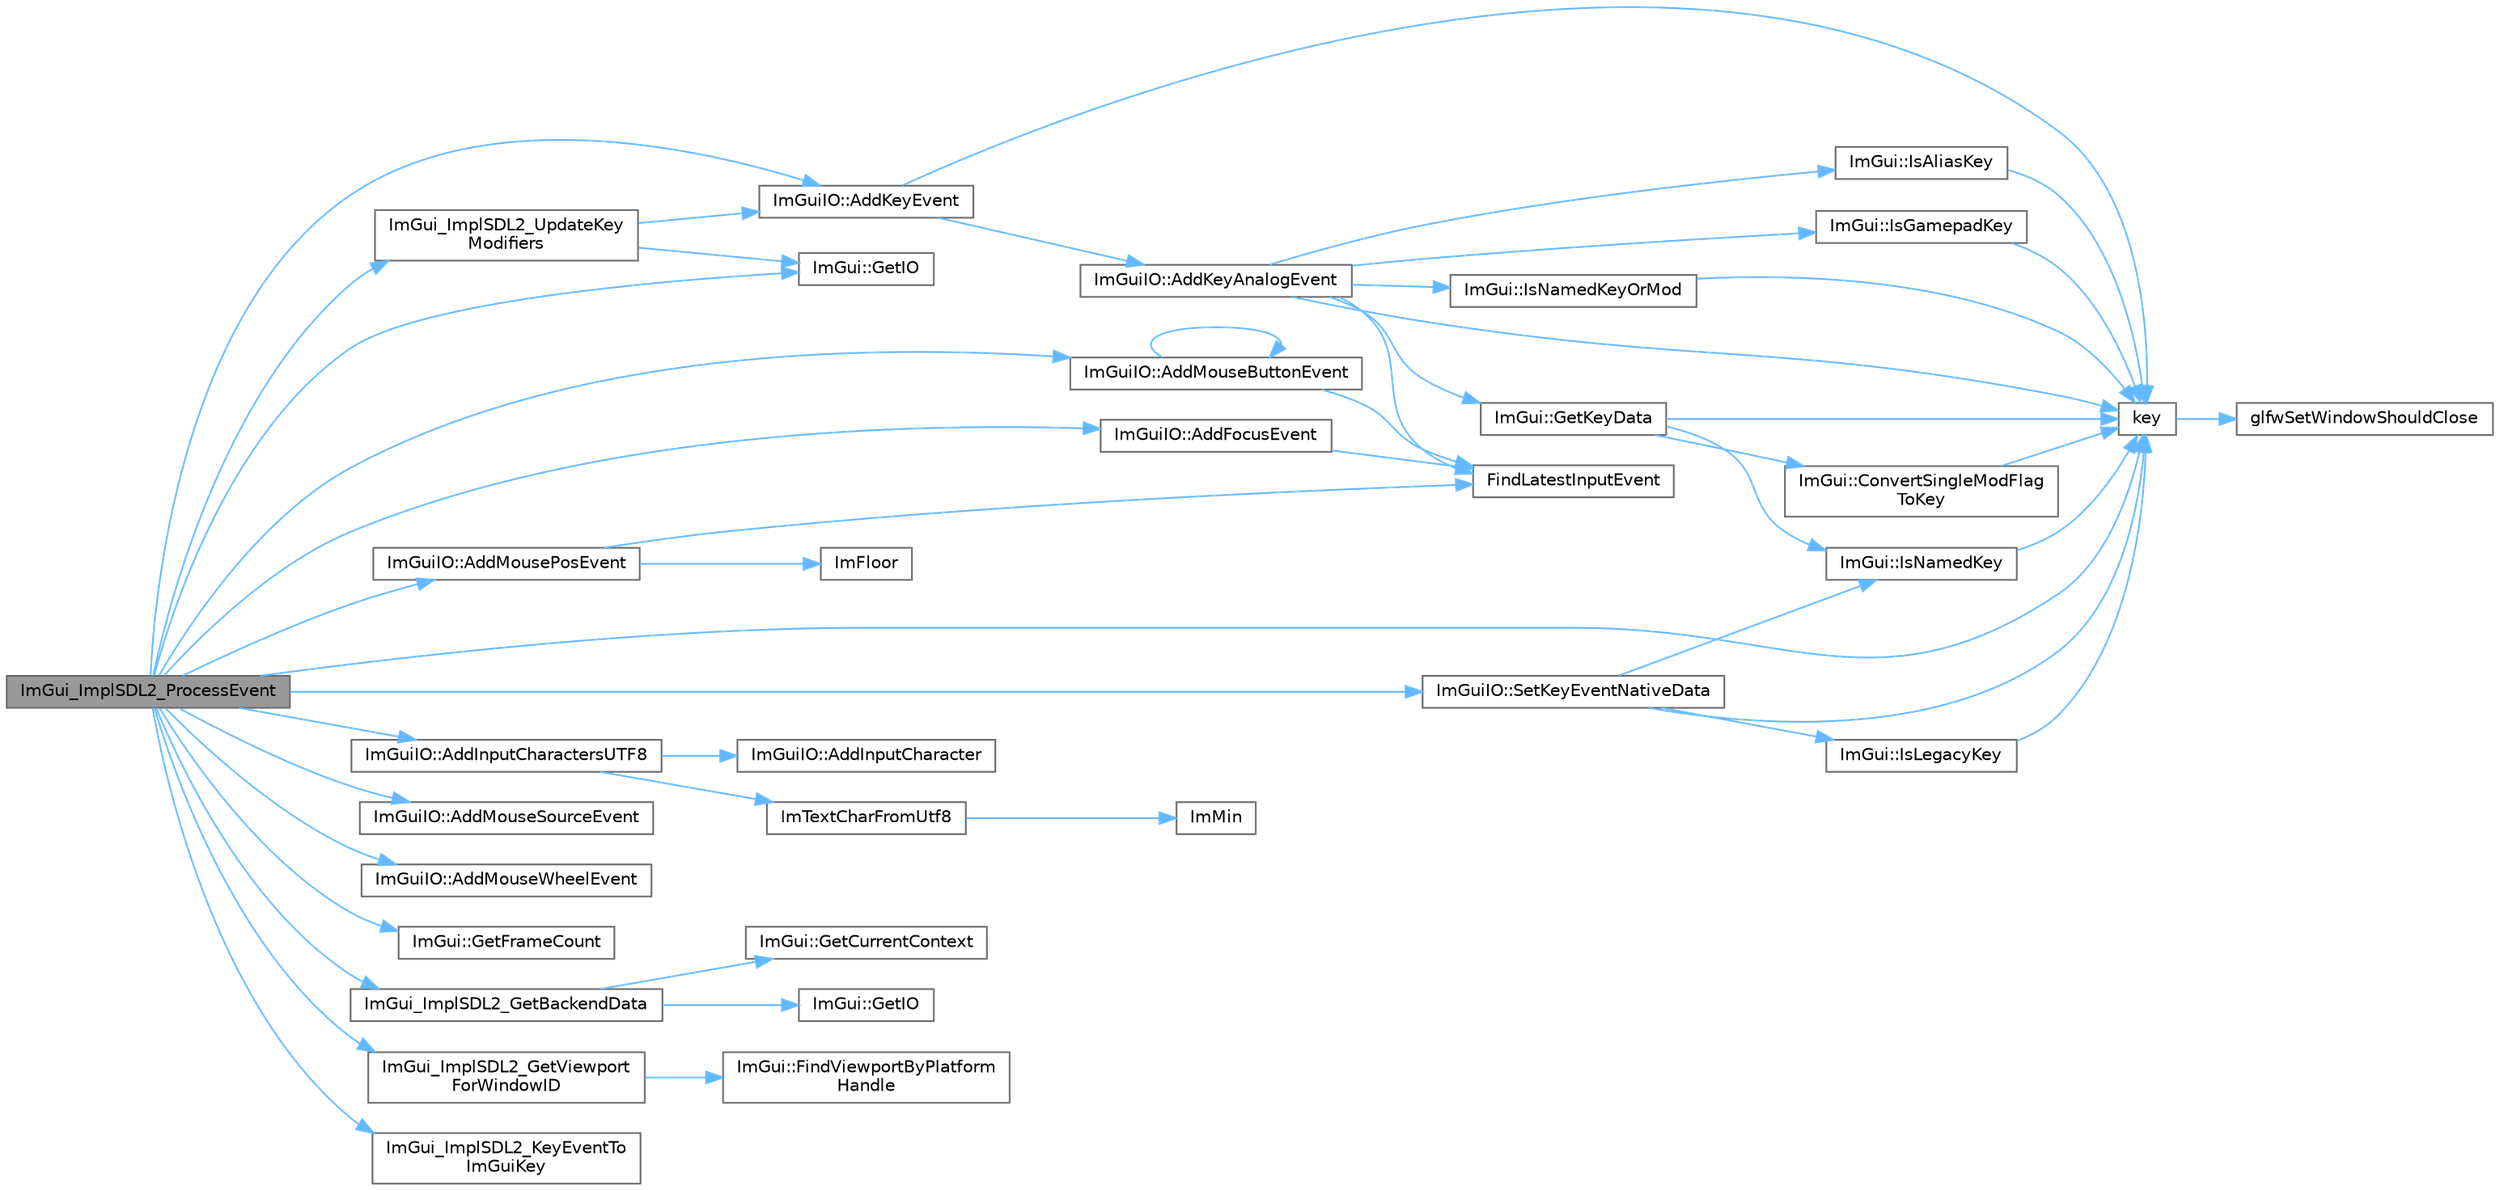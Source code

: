 digraph "ImGui_ImplSDL2_ProcessEvent"
{
 // LATEX_PDF_SIZE
  bgcolor="transparent";
  edge [fontname=Helvetica,fontsize=10,labelfontname=Helvetica,labelfontsize=10];
  node [fontname=Helvetica,fontsize=10,shape=box,height=0.2,width=0.4];
  rankdir="LR";
  Node1 [id="Node000001",label="ImGui_ImplSDL2_ProcessEvent",height=0.2,width=0.4,color="gray40", fillcolor="grey60", style="filled", fontcolor="black",tooltip=" "];
  Node1 -> Node2 [id="edge50_Node000001_Node000002",color="steelblue1",style="solid",tooltip=" "];
  Node2 [id="Node000002",label="ImGuiIO::AddFocusEvent",height=0.2,width=0.4,color="grey40", fillcolor="white", style="filled",URL="$struct_im_gui_i_o.html#a051243815ff6305cdcd3db8f84c2dfef",tooltip=" "];
  Node2 -> Node3 [id="edge51_Node000002_Node000003",color="steelblue1",style="solid",tooltip=" "];
  Node3 [id="Node000003",label="FindLatestInputEvent",height=0.2,width=0.4,color="grey40", fillcolor="white", style="filled",URL="$imgui_8cpp.html#ac07ec3acbc8eefe52f805b1ed55f670a",tooltip=" "];
  Node1 -> Node4 [id="edge52_Node000001_Node000004",color="steelblue1",style="solid",tooltip=" "];
  Node4 [id="Node000004",label="ImGuiIO::AddInputCharactersUTF8",height=0.2,width=0.4,color="grey40", fillcolor="white", style="filled",URL="$struct_im_gui_i_o.html#abf60d6dc365fab19136059f64680bdcc",tooltip=" "];
  Node4 -> Node5 [id="edge53_Node000004_Node000005",color="steelblue1",style="solid",tooltip=" "];
  Node5 [id="Node000005",label="ImGuiIO::AddInputCharacter",height=0.2,width=0.4,color="grey40", fillcolor="white", style="filled",URL="$struct_im_gui_i_o.html#a0ded7ab1043ea14b65e1d81819878ccc",tooltip=" "];
  Node4 -> Node6 [id="edge54_Node000004_Node000006",color="steelblue1",style="solid",tooltip=" "];
  Node6 [id="Node000006",label="ImTextCharFromUtf8",height=0.2,width=0.4,color="grey40", fillcolor="white", style="filled",URL="$imgui_8cpp.html#abee86973b9888938f748a7850c2c0ff3",tooltip=" "];
  Node6 -> Node7 [id="edge55_Node000006_Node000007",color="steelblue1",style="solid",tooltip=" "];
  Node7 [id="Node000007",label="ImMin",height=0.2,width=0.4,color="grey40", fillcolor="white", style="filled",URL="$imgui__internal_8h.html#a7f9d7828066a9d61b5630adcdf4655d3",tooltip=" "];
  Node1 -> Node8 [id="edge56_Node000001_Node000008",color="steelblue1",style="solid",tooltip=" "];
  Node8 [id="Node000008",label="ImGuiIO::AddKeyEvent",height=0.2,width=0.4,color="grey40", fillcolor="white", style="filled",URL="$struct_im_gui_i_o.html#a50c3ab6883647aacdf5153a4dbe2cdbe",tooltip=" "];
  Node8 -> Node9 [id="edge57_Node000008_Node000009",color="steelblue1",style="solid",tooltip=" "];
  Node9 [id="Node000009",label="ImGuiIO::AddKeyAnalogEvent",height=0.2,width=0.4,color="grey40", fillcolor="white", style="filled",URL="$struct_im_gui_i_o.html#ac88dcffd1c6785d00eedd5616315e48c",tooltip=" "];
  Node9 -> Node3 [id="edge58_Node000009_Node000003",color="steelblue1",style="solid",tooltip=" "];
  Node9 -> Node10 [id="edge59_Node000009_Node000010",color="steelblue1",style="solid",tooltip=" "];
  Node10 [id="Node000010",label="ImGui::GetKeyData",height=0.2,width=0.4,color="grey40", fillcolor="white", style="filled",URL="$namespace_im_gui.html#a6d32d70d6beb45537b605508b78216c3",tooltip=" "];
  Node10 -> Node11 [id="edge60_Node000010_Node000011",color="steelblue1",style="solid",tooltip=" "];
  Node11 [id="Node000011",label="ImGui::ConvertSingleModFlag\lToKey",height=0.2,width=0.4,color="grey40", fillcolor="white", style="filled",URL="$namespace_im_gui.html#ad540a8f07e5834f77f76a84626cdc70e",tooltip=" "];
  Node11 -> Node12 [id="edge61_Node000011_Node000012",color="steelblue1",style="solid",tooltip=" "];
  Node12 [id="Node000012",label="key",height=0.2,width=0.4,color="grey40", fillcolor="white", style="filled",URL="$gears_8c.html#accd6b5b92b78666e36543412d4ac14cd",tooltip=" "];
  Node12 -> Node13 [id="edge62_Node000012_Node000013",color="steelblue1",style="solid",tooltip=" "];
  Node13 [id="Node000013",label="glfwSetWindowShouldClose",height=0.2,width=0.4,color="grey40", fillcolor="white", style="filled",URL="$group__window.html#ga1cadeda7a1e2f224e06a8415d30741aa",tooltip="Sets the close flag of the specified window."];
  Node10 -> Node14 [id="edge63_Node000010_Node000014",color="steelblue1",style="solid",tooltip=" "];
  Node14 [id="Node000014",label="ImGui::IsNamedKey",height=0.2,width=0.4,color="grey40", fillcolor="white", style="filled",URL="$namespace_im_gui.html#a1e6a2ce7696a25d0dd0cf318e3b48a33",tooltip=" "];
  Node14 -> Node12 [id="edge64_Node000014_Node000012",color="steelblue1",style="solid",tooltip=" "];
  Node10 -> Node12 [id="edge65_Node000010_Node000012",color="steelblue1",style="solid",tooltip=" "];
  Node9 -> Node15 [id="edge66_Node000009_Node000015",color="steelblue1",style="solid",tooltip=" "];
  Node15 [id="Node000015",label="ImGui::IsAliasKey",height=0.2,width=0.4,color="grey40", fillcolor="white", style="filled",URL="$namespace_im_gui.html#ac8e09701fd3ff94f49df16ecd6526149",tooltip=" "];
  Node15 -> Node12 [id="edge67_Node000015_Node000012",color="steelblue1",style="solid",tooltip=" "];
  Node9 -> Node16 [id="edge68_Node000009_Node000016",color="steelblue1",style="solid",tooltip=" "];
  Node16 [id="Node000016",label="ImGui::IsGamepadKey",height=0.2,width=0.4,color="grey40", fillcolor="white", style="filled",URL="$namespace_im_gui.html#acbf72e4cb07d326caf3c9b2c29d543d6",tooltip=" "];
  Node16 -> Node12 [id="edge69_Node000016_Node000012",color="steelblue1",style="solid",tooltip=" "];
  Node9 -> Node17 [id="edge70_Node000009_Node000017",color="steelblue1",style="solid",tooltip=" "];
  Node17 [id="Node000017",label="ImGui::IsNamedKeyOrMod",height=0.2,width=0.4,color="grey40", fillcolor="white", style="filled",URL="$namespace_im_gui.html#ad97807fb804a4d11866e5bca7d08d59c",tooltip=" "];
  Node17 -> Node12 [id="edge71_Node000017_Node000012",color="steelblue1",style="solid",tooltip=" "];
  Node9 -> Node12 [id="edge72_Node000009_Node000012",color="steelblue1",style="solid",tooltip=" "];
  Node8 -> Node12 [id="edge73_Node000008_Node000012",color="steelblue1",style="solid",tooltip=" "];
  Node1 -> Node18 [id="edge74_Node000001_Node000018",color="steelblue1",style="solid",tooltip=" "];
  Node18 [id="Node000018",label="ImGuiIO::AddMouseButtonEvent",height=0.2,width=0.4,color="grey40", fillcolor="white", style="filled",URL="$struct_im_gui_i_o.html#a9fa5df74047424bb03d7cb29c6fb6ea1",tooltip=" "];
  Node18 -> Node18 [id="edge75_Node000018_Node000018",color="steelblue1",style="solid",tooltip=" "];
  Node18 -> Node3 [id="edge76_Node000018_Node000003",color="steelblue1",style="solid",tooltip=" "];
  Node1 -> Node19 [id="edge77_Node000001_Node000019",color="steelblue1",style="solid",tooltip=" "];
  Node19 [id="Node000019",label="ImGuiIO::AddMousePosEvent",height=0.2,width=0.4,color="grey40", fillcolor="white", style="filled",URL="$struct_im_gui_i_o.html#ab6423058bbb3503c3cf66e0e45ee606d",tooltip=" "];
  Node19 -> Node3 [id="edge78_Node000019_Node000003",color="steelblue1",style="solid",tooltip=" "];
  Node19 -> Node20 [id="edge79_Node000019_Node000020",color="steelblue1",style="solid",tooltip=" "];
  Node20 [id="Node000020",label="ImFloor",height=0.2,width=0.4,color="grey40", fillcolor="white", style="filled",URL="$imgui__internal_8h.html#a51a84b6be21807818b857a8565d97912",tooltip=" "];
  Node1 -> Node21 [id="edge80_Node000001_Node000021",color="steelblue1",style="solid",tooltip=" "];
  Node21 [id="Node000021",label="ImGuiIO::AddMouseSourceEvent",height=0.2,width=0.4,color="grey40", fillcolor="white", style="filled",URL="$struct_im_gui_i_o.html#adc3cac2515e40a80c6dc961800ed221f",tooltip=" "];
  Node1 -> Node22 [id="edge81_Node000001_Node000022",color="steelblue1",style="solid",tooltip=" "];
  Node22 [id="Node000022",label="ImGuiIO::AddMouseWheelEvent",height=0.2,width=0.4,color="grey40", fillcolor="white", style="filled",URL="$struct_im_gui_i_o.html#a3c5ad00141194e3a01c9efbcb53cd5a1",tooltip=" "];
  Node1 -> Node23 [id="edge82_Node000001_Node000023",color="steelblue1",style="solid",tooltip=" "];
  Node23 [id="Node000023",label="ImGui::GetFrameCount",height=0.2,width=0.4,color="grey40", fillcolor="white", style="filled",URL="$namespace_im_gui.html#a0180211f23fc10807dfc3d2f6e8681f9",tooltip=" "];
  Node1 -> Node24 [id="edge83_Node000001_Node000024",color="steelblue1",style="solid",tooltip=" "];
  Node24 [id="Node000024",label="ImGui::GetIO",height=0.2,width=0.4,color="grey40", fillcolor="white", style="filled",URL="$namespace_im_gui.html#a3179e560812f878f3961ce803a5d9302",tooltip=" "];
  Node1 -> Node25 [id="edge84_Node000001_Node000025",color="steelblue1",style="solid",tooltip=" "];
  Node25 [id="Node000025",label="ImGui_ImplSDL2_GetBackendData",height=0.2,width=0.4,color="grey40", fillcolor="white", style="filled",URL="$imgui__impl__sdl2_8cpp.html#a4cbf777d0d8d67b4637ff3ba69b4a16a",tooltip=" "];
  Node25 -> Node26 [id="edge85_Node000025_Node000026",color="steelblue1",style="solid",tooltip=" "];
  Node26 [id="Node000026",label="ImGui::GetCurrentContext",height=0.2,width=0.4,color="grey40", fillcolor="white", style="filled",URL="$namespace_im_gui.html#af557a6de5538099a0f6047eb994bbf42",tooltip=" "];
  Node25 -> Node27 [id="edge86_Node000025_Node000027",color="steelblue1",style="solid",tooltip=" "];
  Node27 [id="Node000027",label="ImGui::GetIO",height=0.2,width=0.4,color="grey40", fillcolor="white", style="filled",URL="$namespace_im_gui.html#a7dea7d0530868f078324f14a308f0c3c",tooltip=" "];
  Node1 -> Node28 [id="edge87_Node000001_Node000028",color="steelblue1",style="solid",tooltip=" "];
  Node28 [id="Node000028",label="ImGui_ImplSDL2_GetViewport\lForWindowID",height=0.2,width=0.4,color="grey40", fillcolor="white", style="filled",URL="$imgui__impl__sdl2_8cpp.html#a174ec0734e96cab1a1502692e3ffda30",tooltip=" "];
  Node28 -> Node29 [id="edge88_Node000028_Node000029",color="steelblue1",style="solid",tooltip=" "];
  Node29 [id="Node000029",label="ImGui::FindViewportByPlatform\lHandle",height=0.2,width=0.4,color="grey40", fillcolor="white", style="filled",URL="$namespace_im_gui.html#a53bee8c14cf414a6df4177945ef8cec0",tooltip=" "];
  Node1 -> Node30 [id="edge89_Node000001_Node000030",color="steelblue1",style="solid",tooltip=" "];
  Node30 [id="Node000030",label="ImGui_ImplSDL2_KeyEventTo\lImGuiKey",height=0.2,width=0.4,color="grey40", fillcolor="white", style="filled",URL="$imgui__impl__sdl2_8cpp.html#ab691c465125e247cd3bb160a1bfcf2fd",tooltip=" "];
  Node1 -> Node31 [id="edge90_Node000001_Node000031",color="steelblue1",style="solid",tooltip=" "];
  Node31 [id="Node000031",label="ImGui_ImplSDL2_UpdateKey\lModifiers",height=0.2,width=0.4,color="grey40", fillcolor="white", style="filled",URL="$imgui__impl__sdl2_8cpp.html#a025ee1c27450454d7d4d469f00b7aba9",tooltip=" "];
  Node31 -> Node8 [id="edge91_Node000031_Node000008",color="steelblue1",style="solid",tooltip=" "];
  Node31 -> Node24 [id="edge92_Node000031_Node000024",color="steelblue1",style="solid",tooltip=" "];
  Node1 -> Node12 [id="edge93_Node000001_Node000012",color="steelblue1",style="solid",tooltip=" "];
  Node1 -> Node32 [id="edge94_Node000001_Node000032",color="steelblue1",style="solid",tooltip=" "];
  Node32 [id="Node000032",label="ImGuiIO::SetKeyEventNativeData",height=0.2,width=0.4,color="grey40", fillcolor="white", style="filled",URL="$struct_im_gui_i_o.html#a6b2fa57fb6af5aa1c99f58115542e1dc",tooltip=" "];
  Node32 -> Node33 [id="edge95_Node000032_Node000033",color="steelblue1",style="solid",tooltip=" "];
  Node33 [id="Node000033",label="ImGui::IsLegacyKey",height=0.2,width=0.4,color="grey40", fillcolor="white", style="filled",URL="$namespace_im_gui.html#a8737377cd9666008318a3fa66fa943c7",tooltip=" "];
  Node33 -> Node12 [id="edge96_Node000033_Node000012",color="steelblue1",style="solid",tooltip=" "];
  Node32 -> Node14 [id="edge97_Node000032_Node000014",color="steelblue1",style="solid",tooltip=" "];
  Node32 -> Node12 [id="edge98_Node000032_Node000012",color="steelblue1",style="solid",tooltip=" "];
}
